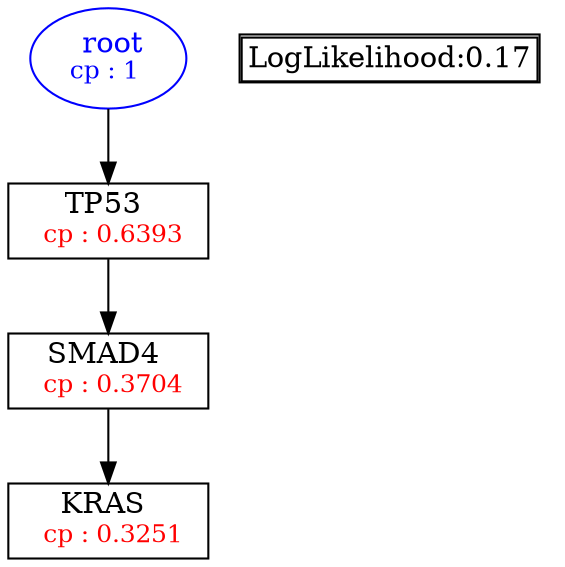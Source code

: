 digraph tree {
    "root" [label=<<font color='Blue'> root</font><br/><font color='Blue' POINT-SIZE='12'>cp : 1 </font>>, shape=oval, color=Blue];
    "S2" [label =<TP53 <br/> <font color='Red' POINT-SIZE='12'> cp : 0.6393 </font>>, shape=box];
    "S3" [label =<SMAD4 <br/> <font color='Red' POINT-SIZE='12'> cp : 0.3704 </font>>, shape=box];
    "S1" [label =<KRAS <br/> <font color='Red' POINT-SIZE='12'> cp : 0.3251 </font>>, shape=box];
    "root" -> "S2";
    "S2" -> "S3";
    "S3" -> "S1";

    node[shape=plaintext]
    fontsize="10"
    struct1 [label=
    <<TABLE BORDER="1" CELLBORDER="1" CELLSPACING="0" >
    <TR><TD ALIGN="LEFT">LogLikelihood:0.17</TD></TR>
    </TABLE>>];

}
